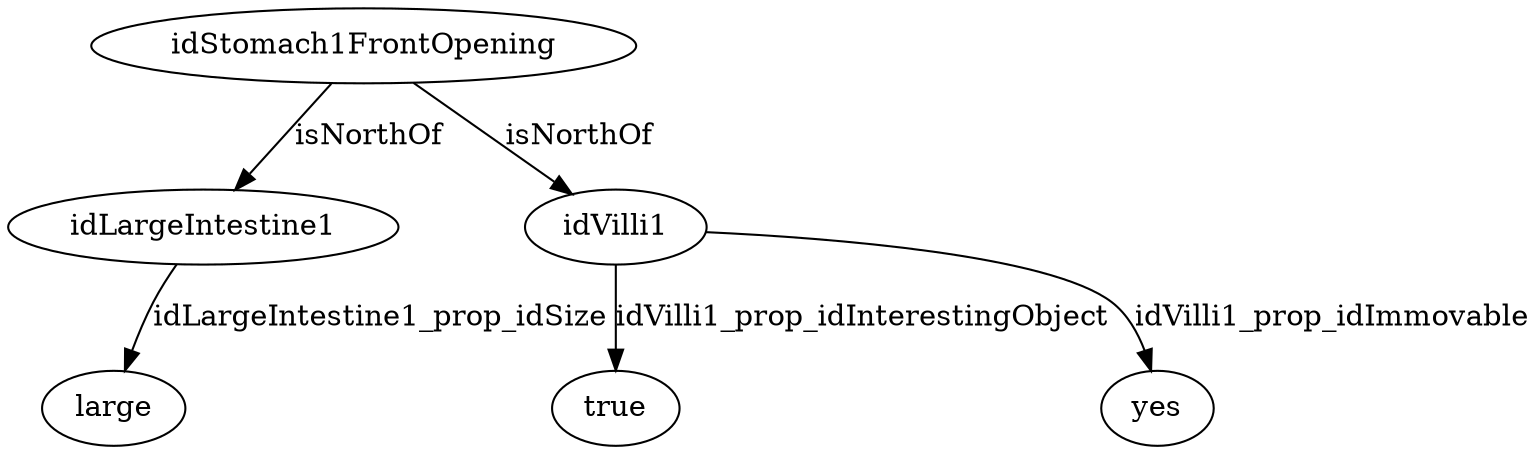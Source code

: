 strict digraph  {
idStomach1FrontOpening [node_type=entity_node, root=root];
idLargeIntestine1;
large;
idVilli1;
true;
yes;
idStomach1FrontOpening -> idLargeIntestine1  [edge_type=relationship, label=isNorthOf];
idStomach1FrontOpening -> idVilli1  [edge_type=relationship, label=isNorthOf];
idLargeIntestine1 -> large  [edge_type=property, label=idLargeIntestine1_prop_idSize];
idVilli1 -> true  [edge_type=property, label=idVilli1_prop_idInterestingObject];
idVilli1 -> yes  [edge_type=property, label=idVilli1_prop_idImmovable];
}
